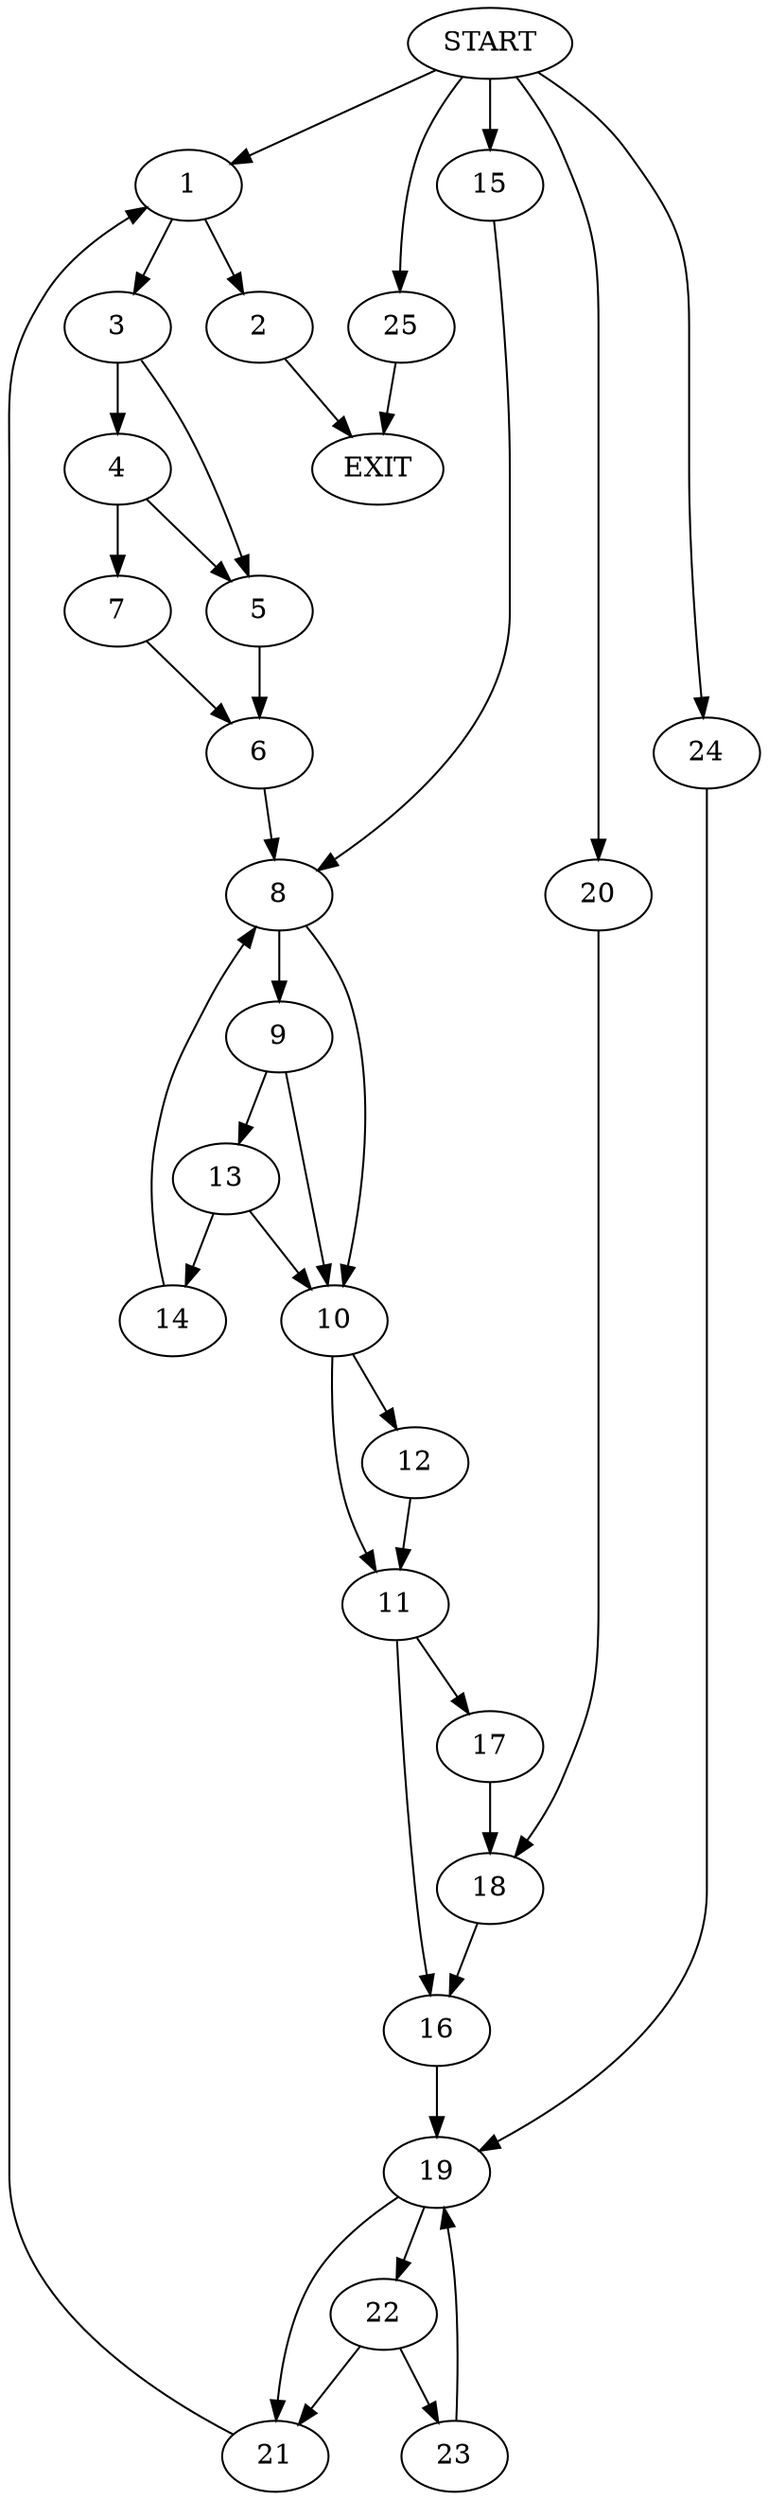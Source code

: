 digraph {
0 [label="START"]
26 [label="EXIT"]
0 -> 1
1 -> 2
1 -> 3
3 -> 4
3 -> 5
2 -> 26
5 -> 6
4 -> 5
4 -> 7
7 -> 6
6 -> 8
8 -> 9
8 -> 10
10 -> 11
10 -> 12
9 -> 10
9 -> 13
13 -> 14
13 -> 10
14 -> 8
0 -> 15
15 -> 8
11 -> 16
11 -> 17
12 -> 11
17 -> 18
16 -> 19
18 -> 16
0 -> 20
20 -> 18
19 -> 21
19 -> 22
21 -> 1
22 -> 23
22 -> 21
23 -> 19
0 -> 24
24 -> 19
0 -> 25
25 -> 26
}
